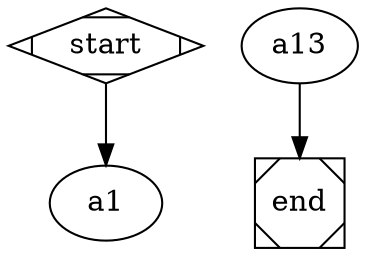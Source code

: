 digraph ActivityStart {

  subgraph AMS {
  }

  subgraph MainThread {
    node [style=filled];
    color = lightgrey;
  }

  start -> a1;
  a13 -> end;

  start [shape=Mdiamond];
  end [shape=Msquare];
}